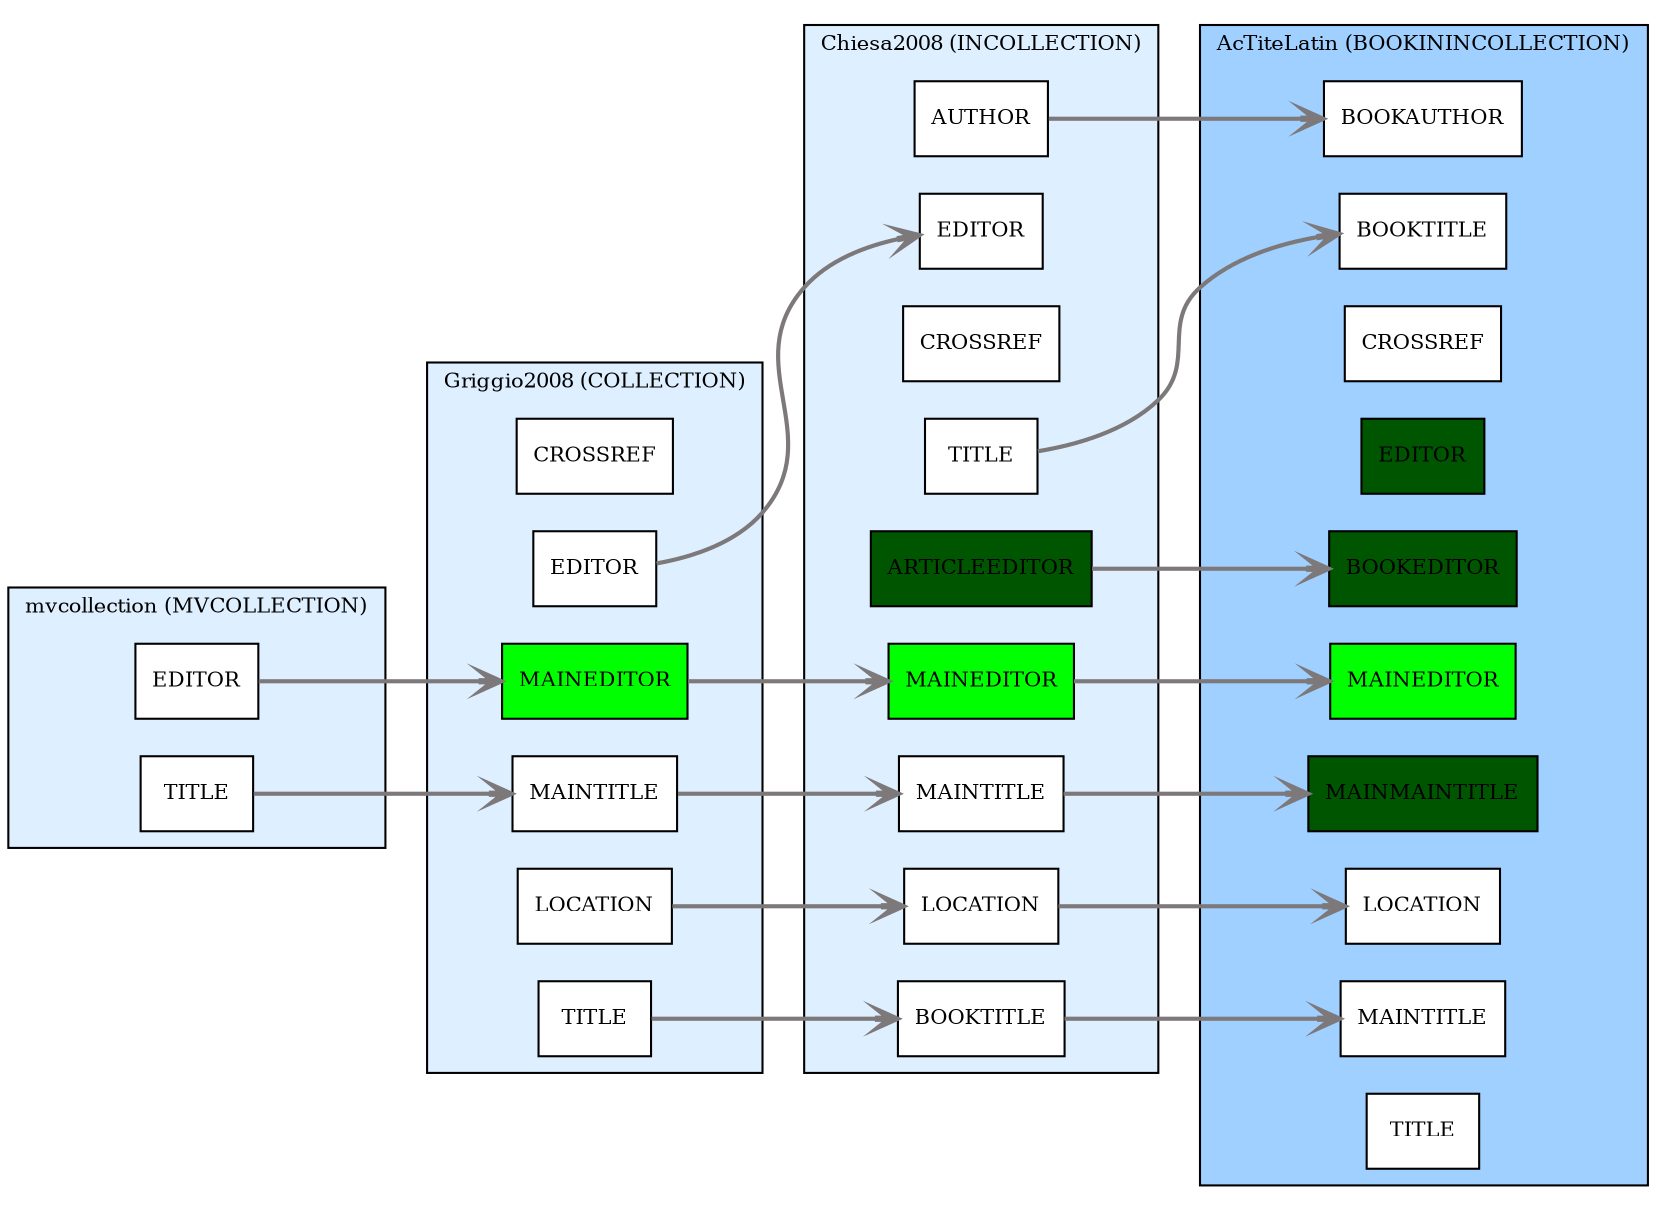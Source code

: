 digraph Biberdata {
  compound = true;
  edge [ arrowhead=open ];
  graph [ style=filled, rankdir=LR ];
  node [
    fontsize=10,
    fillcolor=white,
    style=filled,
    shape=box ];

  subgraph "cluster_section0/AcTiteLatin" {
    fontsize="10";
    label="AcTiteLatin (BOOKININCOLLECTION)";
    tooltip="AcTiteLatin (BOOKININCOLLECTION)";
    fillcolor="#a0d0ff";

    "section0/AcTiteLatin/bookauthor" [ label="BOOKAUTHOR" ]
    "section0/AcTiteLatin/booktitle" [ label="BOOKTITLE" ]
    "section0/AcTiteLatin/crossref" [ label="CROSSREF" ]
    "section0/AcTiteLatin/editor" [fillcolor="#005500", label="EDITOR" ]
    "section0/AcTiteLatin/bookeditor" [fillcolor="#005500", label="BOOKEDITOR" ]
    "section0/AcTiteLatin/maineditor" [fillcolor="#00ff00", label="MAINEDITOR" ]
    "section0/AcTiteLatin/mainmaintitle" [fillcolor="#005500", label="MAINMAINTITLE" ]
    "section0/AcTiteLatin/location" [ label="LOCATION" ]
    "section0/AcTiteLatin/maintitle" [ label="MAINTITLE" ]
    "section0/AcTiteLatin/title" [ label="TITLE" ]
  }

  subgraph "cluster_section0/mvcollection" {
    fontsize="10";
    label="mvcollection (MVCOLLECTION)";
    tooltip="mvcollection (MVCOLLECTION)";
    fillcolor="#deefff";

    "section0/mvcollection/editor" [ label="EDITOR" ]
    "section0/mvcollection/title" [ label="TITLE" ]
  }

  subgraph "cluster_section0/Chiesa2008" {
    fontsize="10";
    label="Chiesa2008 (INCOLLECTION)";
    tooltip="Chiesa2008 (INCOLLECTION)";
    fillcolor="#deefff";

    "section0/Chiesa2008/author" [ label="AUTHOR" ]
    "section0/Chiesa2008/booktitle" [ label="BOOKTITLE" ]
    "section0/Chiesa2008/crossref" [ label="CROSSREF" ]
    "section0/Chiesa2008/editor" [ label="EDITOR" ]
    "section0/Chiesa2008/articleeditor" [fillcolor="#005500", label="ARTICLEEDITOR" ]
    "section0/Chiesa2008/maineditor" [fillcolor="#00ff00", label="MAINEDITOR" ]
    "section0/Chiesa2008/location" [ label="LOCATION" ]
    "section0/Chiesa2008/maintitle" [ label="MAINTITLE" ]
    "section0/Chiesa2008/title" [ label="TITLE" ]
  }

  subgraph "cluster_section0/Griggio2008" {
    fontsize="10";
    label="Griggio2008 (COLLECTION)";
    tooltip="Griggio2008 (COLLECTION)";
    fillcolor="#deefff";

    "section0/Griggio2008/crossref" [ label="CROSSREF" ]
    "section0/Griggio2008/editor" [ label="EDITOR" ]
    "section0/Griggio2008/maineditor" [fillcolor="#00ff00", label="MAINEDITOR" ]
    "section0/Griggio2008/location" [ label="LOCATION" ]
    "section0/Griggio2008/maintitle" [ label="MAINTITLE" ]
    "section0/Griggio2008/title" [ label="TITLE" ]
  }



  "section0/mvcollection/title" -> "section0/Griggio2008/maintitle" [ penwidth="2.0", color="#7d7879", tooltip="Griggio2008/MAINTITLE inherited via CROSSREF from mvcollection/TITLE" ]
  "section0/mvcollection/editor" -> "section0/Griggio2008/maineditor" [ penwidth="2.0", color="#7d7879", tooltip="Griggio2008/MAINEDITOR inherited via CROSSREF from mvcollection/EDITOR" ]
  "section0/Chiesa2008/booktitle" -> "section0/AcTiteLatin/maintitle" [ penwidth="2.0", color="#7d7879", tooltip="AcTiteLatin/MAINTITLE inherited via CROSSREF from Chiesa2008/BOOKTITLE" ]
  "section0/Chiesa2008/maineditor" -> "section0/AcTiteLatin/maineditor" [ penwidth="2.0", color="#7d7879", tooltip="AcTiteLatin/MAINEDITOR inherited via CROSSREF from Chiesa2008/MAINEDITOR" ]
  "section0/Chiesa2008/articleeditor" -> "section0/AcTiteLatin/bookeditor" [ penwidth="2.0", color="#7d7879", tooltip="AcTiteLatin/BOOKEDITOR inherited via CROSSREF from Chiesa2008/ARTICLEEDITOR" ]
  "section0/Chiesa2008/author" -> "section0/AcTiteLatin/bookauthor" [ penwidth="2.0", color="#7d7879", tooltip="AcTiteLatin/BOOKAUTHOR inherited via CROSSREF from Chiesa2008/AUTHOR" ]
  "section0/Chiesa2008/location" -> "section0/AcTiteLatin/location" [ penwidth="2.0", color="#7d7879", tooltip="AcTiteLatin/LOCATION inherited via CROSSREF from Chiesa2008/LOCATION" ]
  "section0/Chiesa2008/maintitle" -> "section0/AcTiteLatin/mainmaintitle" [ penwidth="2.0", color="#7d7879", tooltip="AcTiteLatin/MAINMAINTITLE inherited via CROSSREF from Chiesa2008/MAINTITLE" ]
  "section0/Chiesa2008/title" -> "section0/AcTiteLatin/booktitle" [ penwidth="2.0", color="#7d7879", tooltip="AcTiteLatin/BOOKTITLE inherited via CROSSREF from Chiesa2008/TITLE" ]
  "section0/Griggio2008/editor" -> "section0/Chiesa2008/editor" [ penwidth="2.0", color="#7d7879", tooltip="Chiesa2008/EDITOR inherited via CROSSREF from Griggio2008/EDITOR" ]
  "section0/Griggio2008/maineditor" -> "section0/Chiesa2008/maineditor" [ penwidth="2.0", color="#7d7879", tooltip="Chiesa2008/MAINEDITOR inherited via CROSSREF from Griggio2008/MAINEDITOR" ]
  "section0/Griggio2008/title" -> "section0/Chiesa2008/booktitle" [ penwidth="2.0", color="#7d7879", tooltip="Chiesa2008/BOOKTITLE inherited via CROSSREF from Griggio2008/TITLE" ]
  "section0/Griggio2008/location" -> "section0/Chiesa2008/location" [ penwidth="2.0", color="#7d7879", tooltip="Chiesa2008/LOCATION inherited via CROSSREF from Griggio2008/LOCATION" ]
  "section0/Griggio2008/maintitle" -> "section0/Chiesa2008/maintitle" [ penwidth="2.0", color="#7d7879", tooltip="Chiesa2008/MAINTITLE inherited via CROSSREF from Griggio2008/MAINTITLE" ]

}
